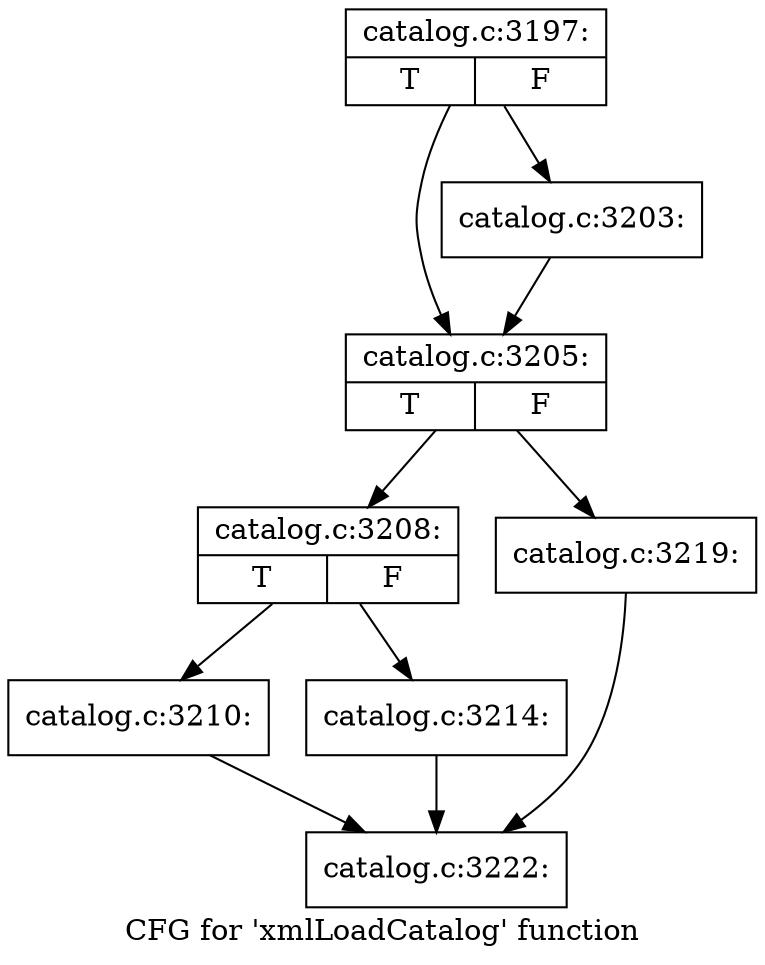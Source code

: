 digraph "CFG for 'xmlLoadCatalog' function" {
	label="CFG for 'xmlLoadCatalog' function";

	Node0x3912320 [shape=record,label="{catalog.c:3197:|{<s0>T|<s1>F}}"];
	Node0x3912320 -> Node0x39121b0;
	Node0x3912320 -> Node0x3912160;
	Node0x3912160 [shape=record,label="{catalog.c:3203:}"];
	Node0x3912160 -> Node0x39121b0;
	Node0x39121b0 [shape=record,label="{catalog.c:3205:|{<s0>T|<s1>F}}"];
	Node0x39121b0 -> Node0x39171e0;
	Node0x39121b0 -> Node0x3917230;
	Node0x39171e0 [shape=record,label="{catalog.c:3208:|{<s0>T|<s1>F}}"];
	Node0x39171e0 -> Node0x39177c0;
	Node0x39171e0 -> Node0x3917810;
	Node0x39177c0 [shape=record,label="{catalog.c:3210:}"];
	Node0x39177c0 -> Node0x390a670;
	Node0x3917810 [shape=record,label="{catalog.c:3214:}"];
	Node0x3917810 -> Node0x390a670;
	Node0x3917230 [shape=record,label="{catalog.c:3219:}"];
	Node0x3917230 -> Node0x390a670;
	Node0x390a670 [shape=record,label="{catalog.c:3222:}"];
}
